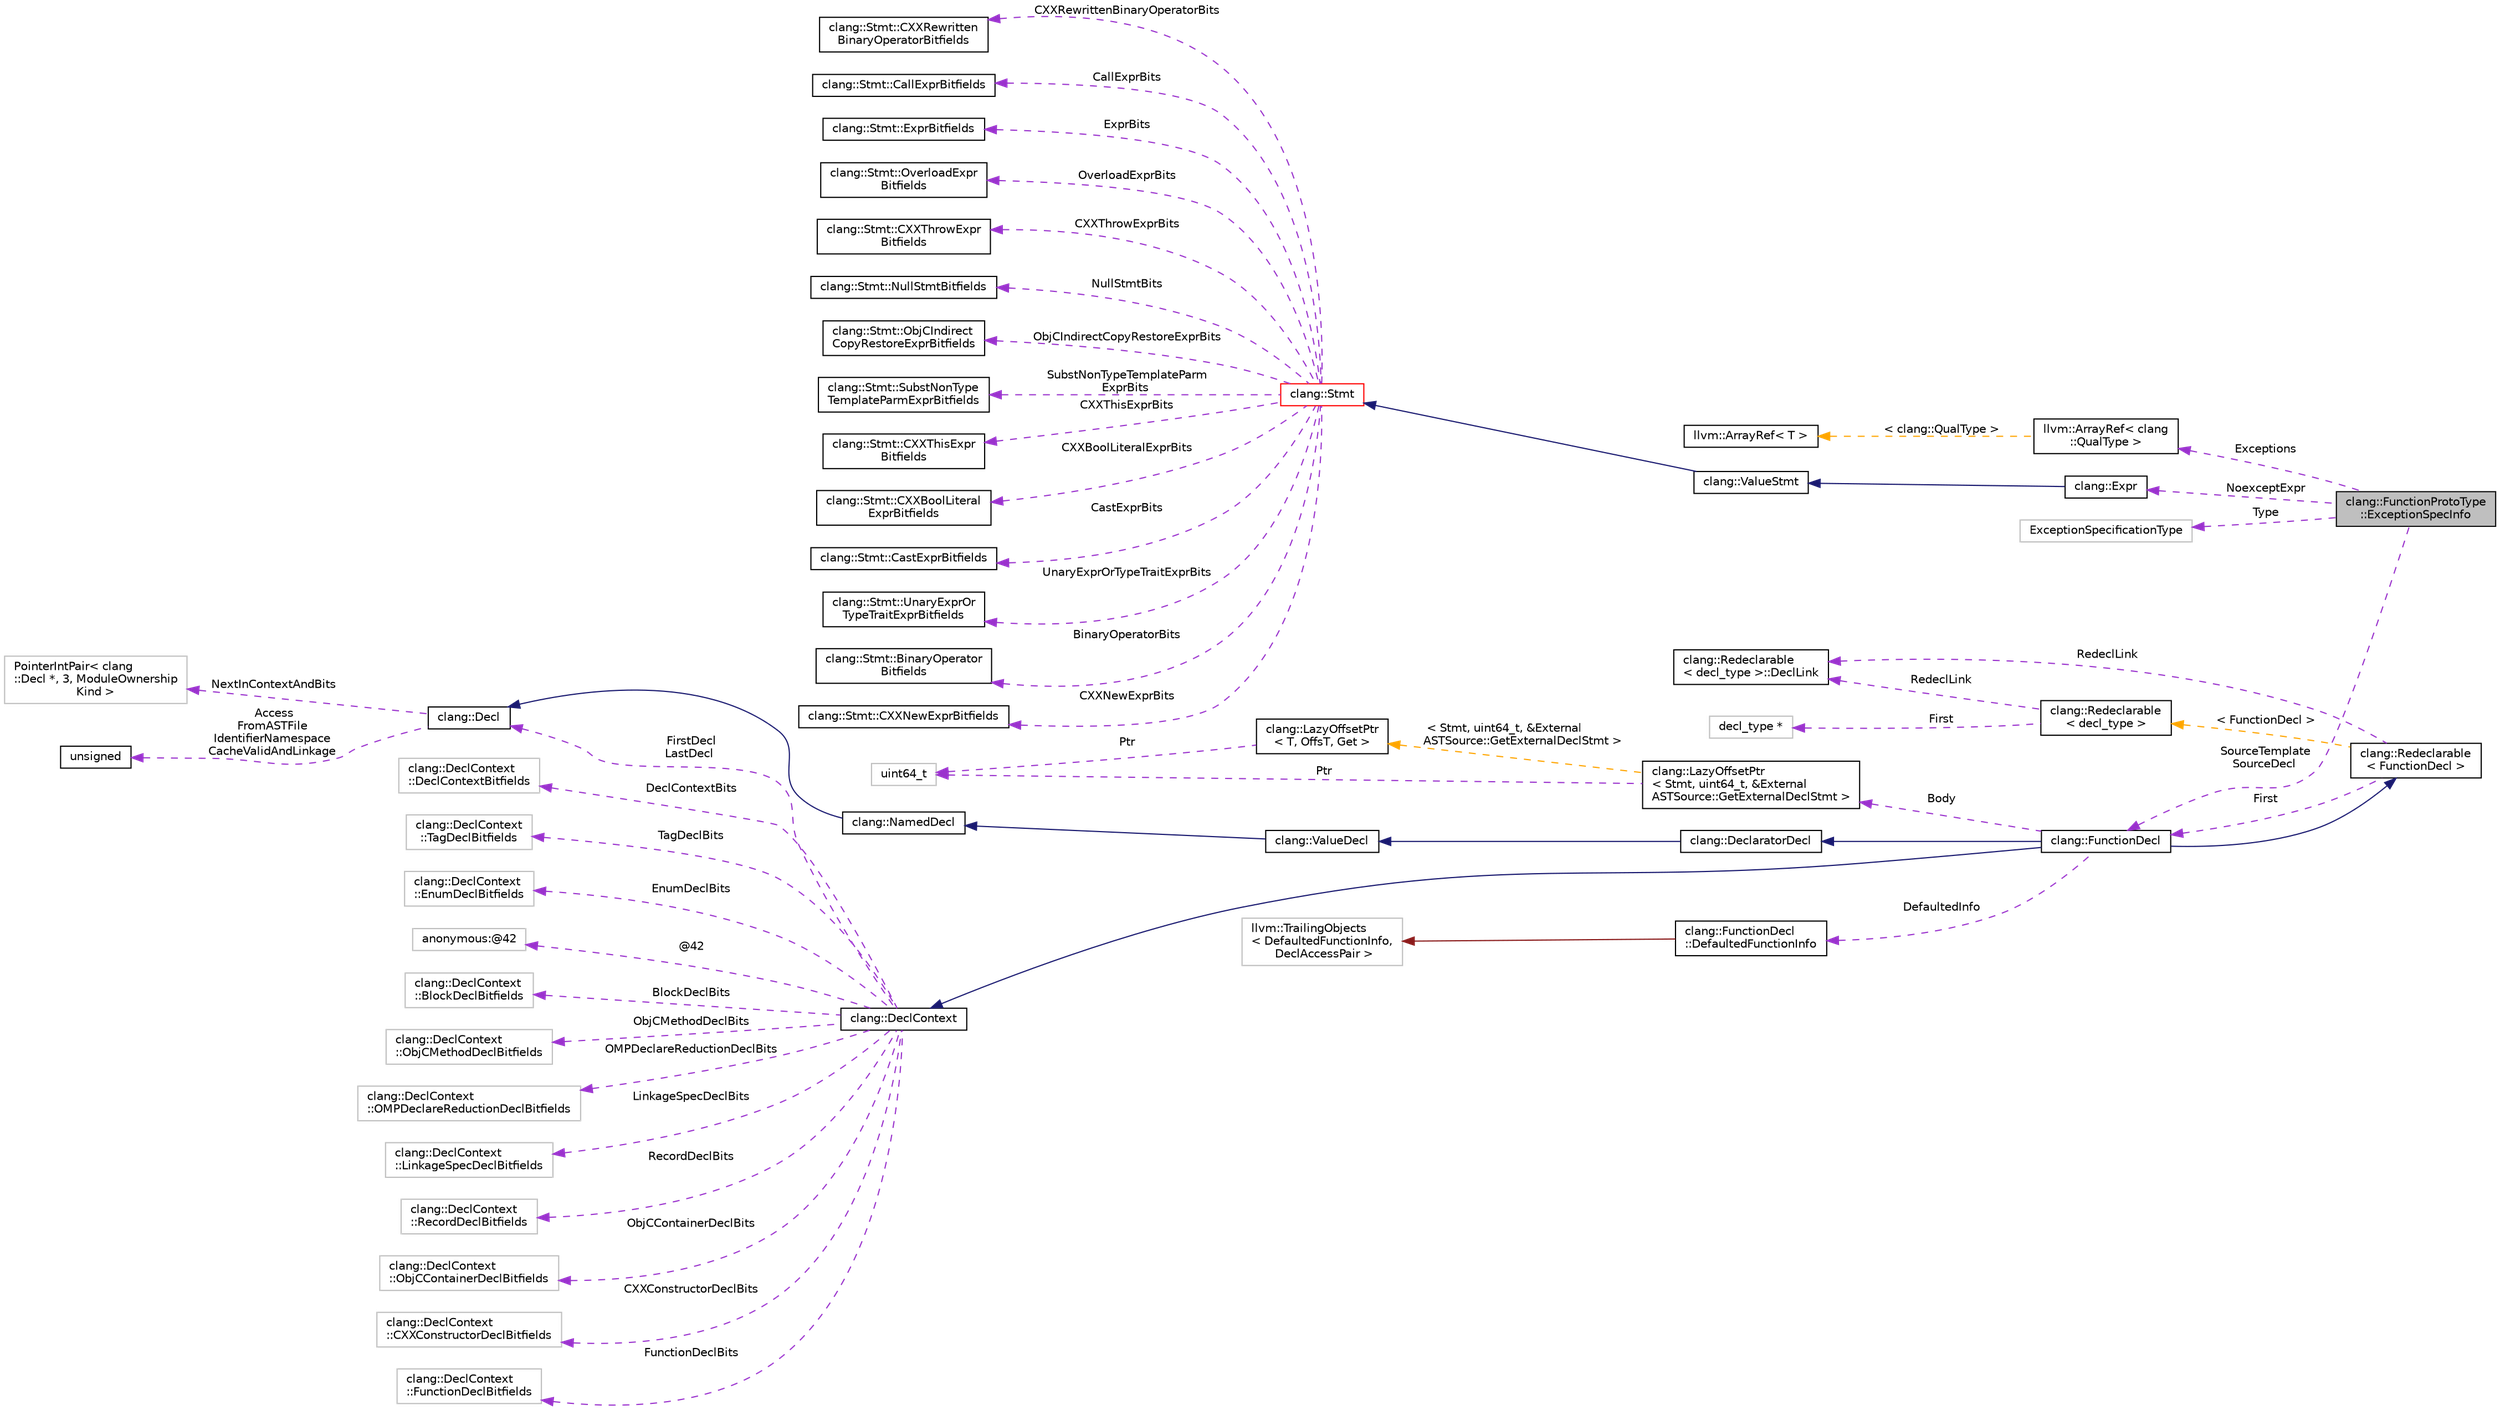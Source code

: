 digraph "clang::FunctionProtoType::ExceptionSpecInfo"
{
 // LATEX_PDF_SIZE
  bgcolor="transparent";
  edge [fontname="Helvetica",fontsize="10",labelfontname="Helvetica",labelfontsize="10"];
  node [fontname="Helvetica",fontsize="10",shape=record];
  rankdir="LR";
  Node1 [label="clang::FunctionProtoType\l::ExceptionSpecInfo",height=0.2,width=0.4,color="black", fillcolor="grey75", style="filled", fontcolor="black",tooltip="Holds information about the various types of exception specification."];
  Node2 -> Node1 [dir="back",color="darkorchid3",fontsize="10",style="dashed",label=" Exceptions" ,fontname="Helvetica"];
  Node2 [label="llvm::ArrayRef\< clang\l::QualType \>",height=0.2,width=0.4,color="black",URL="$classllvm_1_1ArrayRef.html",tooltip=" "];
  Node3 -> Node2 [dir="back",color="orange",fontsize="10",style="dashed",label=" \< clang::QualType \>" ,fontname="Helvetica"];
  Node3 [label="llvm::ArrayRef\< T \>",height=0.2,width=0.4,color="black",URL="$classllvm_1_1ArrayRef.html",tooltip=" "];
  Node4 -> Node1 [dir="back",color="darkorchid3",fontsize="10",style="dashed",label=" SourceTemplate\nSourceDecl" ,fontname="Helvetica"];
  Node4 [label="clang::FunctionDecl",height=0.2,width=0.4,color="black",URL="$classclang_1_1FunctionDecl.html",tooltip="Represents a function declaration or definition."];
  Node5 -> Node4 [dir="back",color="midnightblue",fontsize="10",style="solid",fontname="Helvetica"];
  Node5 [label="clang::DeclaratorDecl",height=0.2,width=0.4,color="black",URL="$classclang_1_1DeclaratorDecl.html",tooltip="Represents a ValueDecl that came out of a declarator."];
  Node6 -> Node5 [dir="back",color="midnightblue",fontsize="10",style="solid",fontname="Helvetica"];
  Node6 [label="clang::ValueDecl",height=0.2,width=0.4,color="black",URL="$classclang_1_1ValueDecl.html",tooltip="Represent the declaration of a variable (in which case it is an lvalue) a function (in which case it ..."];
  Node7 -> Node6 [dir="back",color="midnightblue",fontsize="10",style="solid",fontname="Helvetica"];
  Node7 [label="clang::NamedDecl",height=0.2,width=0.4,color="black",URL="$classclang_1_1NamedDecl.html",tooltip="This represents a decl that may have a name."];
  Node8 -> Node7 [dir="back",color="midnightblue",fontsize="10",style="solid",fontname="Helvetica"];
  Node8 [label="clang::Decl",height=0.2,width=0.4,color="black",URL="$classclang_1_1Decl.html",tooltip="Decl - This represents one declaration (or definition), e.g."];
  Node9 -> Node8 [dir="back",color="darkorchid3",fontsize="10",style="dashed",label=" NextInContextAndBits" ,fontname="Helvetica"];
  Node9 [label="PointerIntPair\< clang\l::Decl *, 3, ModuleOwnership\lKind \>",height=0.2,width=0.4,color="grey75",tooltip=" "];
  Node10 -> Node8 [dir="back",color="darkorchid3",fontsize="10",style="dashed",label=" Access\nFromASTFile\nIdentifierNamespace\nCacheValidAndLinkage" ,fontname="Helvetica"];
  Node10 [label="unsigned",height=0.2,width=0.4,color="black",URL="$classunsigned.html",tooltip=" "];
  Node11 -> Node4 [dir="back",color="midnightblue",fontsize="10",style="solid",fontname="Helvetica"];
  Node11 [label="clang::DeclContext",height=0.2,width=0.4,color="black",URL="$classclang_1_1DeclContext.html",tooltip="DeclContext - This is used only as base class of specific decl types that can act as declaration cont..."];
  Node12 -> Node11 [dir="back",color="darkorchid3",fontsize="10",style="dashed",label=" TagDeclBits" ,fontname="Helvetica"];
  Node12 [label="clang::DeclContext\l::TagDeclBitfields",height=0.2,width=0.4,color="grey75",tooltip="Stores the bits used by TagDecl."];
  Node13 -> Node11 [dir="back",color="darkorchid3",fontsize="10",style="dashed",label=" EnumDeclBits" ,fontname="Helvetica"];
  Node13 [label="clang::DeclContext\l::EnumDeclBitfields",height=0.2,width=0.4,color="grey75",tooltip="Stores the bits used by EnumDecl."];
  Node14 -> Node11 [dir="back",color="darkorchid3",fontsize="10",style="dashed",label=" @42" ,fontname="Helvetica"];
  Node14 [label="anonymous:@42",height=0.2,width=0.4,color="grey75",tooltip=" "];
  Node15 -> Node11 [dir="back",color="darkorchid3",fontsize="10",style="dashed",label=" BlockDeclBits" ,fontname="Helvetica"];
  Node15 [label="clang::DeclContext\l::BlockDeclBitfields",height=0.2,width=0.4,color="grey75",tooltip="Stores the bits used by BlockDecl."];
  Node16 -> Node11 [dir="back",color="darkorchid3",fontsize="10",style="dashed",label=" ObjCMethodDeclBits" ,fontname="Helvetica"];
  Node16 [label="clang::DeclContext\l::ObjCMethodDeclBitfields",height=0.2,width=0.4,color="grey75",tooltip="Stores the bits used by ObjCMethodDecl."];
  Node17 -> Node11 [dir="back",color="darkorchid3",fontsize="10",style="dashed",label=" OMPDeclareReductionDeclBits" ,fontname="Helvetica"];
  Node17 [label="clang::DeclContext\l::OMPDeclareReductionDeclBitfields",height=0.2,width=0.4,color="grey75",tooltip="Stores the bits used by OMPDeclareReductionDecl."];
  Node18 -> Node11 [dir="back",color="darkorchid3",fontsize="10",style="dashed",label=" LinkageSpecDeclBits" ,fontname="Helvetica"];
  Node18 [label="clang::DeclContext\l::LinkageSpecDeclBitfields",height=0.2,width=0.4,color="grey75",tooltip="Stores the bits used by LinkageSpecDecl."];
  Node19 -> Node11 [dir="back",color="darkorchid3",fontsize="10",style="dashed",label=" RecordDeclBits" ,fontname="Helvetica"];
  Node19 [label="clang::DeclContext\l::RecordDeclBitfields",height=0.2,width=0.4,color="grey75",tooltip="Stores the bits used by RecordDecl."];
  Node20 -> Node11 [dir="back",color="darkorchid3",fontsize="10",style="dashed",label=" ObjCContainerDeclBits" ,fontname="Helvetica"];
  Node20 [label="clang::DeclContext\l::ObjCContainerDeclBitfields",height=0.2,width=0.4,color="grey75",tooltip="Stores the bits used by ObjCContainerDecl."];
  Node21 -> Node11 [dir="back",color="darkorchid3",fontsize="10",style="dashed",label=" CXXConstructorDeclBits" ,fontname="Helvetica"];
  Node21 [label="clang::DeclContext\l::CXXConstructorDeclBitfields",height=0.2,width=0.4,color="grey75",tooltip="Stores the bits used by CXXConstructorDecl."];
  Node22 -> Node11 [dir="back",color="darkorchid3",fontsize="10",style="dashed",label=" FunctionDeclBits" ,fontname="Helvetica"];
  Node22 [label="clang::DeclContext\l::FunctionDeclBitfields",height=0.2,width=0.4,color="grey75",tooltip="Stores the bits used by FunctionDecl."];
  Node23 -> Node11 [dir="back",color="darkorchid3",fontsize="10",style="dashed",label=" DeclContextBits" ,fontname="Helvetica"];
  Node23 [label="clang::DeclContext\l::DeclContextBitfields",height=0.2,width=0.4,color="grey75",tooltip="Stores the bits used by DeclContext."];
  Node8 -> Node11 [dir="back",color="darkorchid3",fontsize="10",style="dashed",label=" FirstDecl\nLastDecl" ,fontname="Helvetica"];
  Node24 -> Node4 [dir="back",color="midnightblue",fontsize="10",style="solid",fontname="Helvetica"];
  Node24 [label="clang::Redeclarable\l\< FunctionDecl \>",height=0.2,width=0.4,color="black",URL="$classclang_1_1Redeclarable.html",tooltip=" "];
  Node25 -> Node24 [dir="back",color="darkorchid3",fontsize="10",style="dashed",label=" RedeclLink" ,fontname="Helvetica"];
  Node25 [label="clang::Redeclarable\l\< decl_type \>::DeclLink",height=0.2,width=0.4,color="black",URL="$classclang_1_1Redeclarable_1_1DeclLink.html",tooltip=" "];
  Node4 -> Node24 [dir="back",color="darkorchid3",fontsize="10",style="dashed",label=" First" ,fontname="Helvetica"];
  Node26 -> Node24 [dir="back",color="orange",fontsize="10",style="dashed",label=" \< FunctionDecl \>" ,fontname="Helvetica"];
  Node26 [label="clang::Redeclarable\l\< decl_type \>",height=0.2,width=0.4,color="black",URL="$classclang_1_1Redeclarable.html",tooltip="Provides common interface for the Decls that can be redeclared."];
  Node25 -> Node26 [dir="back",color="darkorchid3",fontsize="10",style="dashed",label=" RedeclLink" ,fontname="Helvetica"];
  Node27 -> Node26 [dir="back",color="darkorchid3",fontsize="10",style="dashed",label=" First" ,fontname="Helvetica"];
  Node27 [label="decl_type *",height=0.2,width=0.4,color="grey75",tooltip=" "];
  Node28 -> Node4 [dir="back",color="darkorchid3",fontsize="10",style="dashed",label=" DefaultedInfo" ,fontname="Helvetica"];
  Node28 [label="clang::FunctionDecl\l::DefaultedFunctionInfo",height=0.2,width=0.4,color="black",URL="$classclang_1_1FunctionDecl_1_1DefaultedFunctionInfo.html",tooltip="Stashed information about a defaulted function definition whose body has not yet been lazily generate..."];
  Node29 -> Node28 [dir="back",color="firebrick4",fontsize="10",style="solid",fontname="Helvetica"];
  Node29 [label="llvm::TrailingObjects\l\< DefaultedFunctionInfo,\l DeclAccessPair \>",height=0.2,width=0.4,color="grey75",tooltip=" "];
  Node30 -> Node4 [dir="back",color="darkorchid3",fontsize="10",style="dashed",label=" Body" ,fontname="Helvetica"];
  Node30 [label="clang::LazyOffsetPtr\l\< Stmt, uint64_t, &External\lASTSource::GetExternalDeclStmt \>",height=0.2,width=0.4,color="black",URL="$structclang_1_1LazyOffsetPtr.html",tooltip=" "];
  Node31 -> Node30 [dir="back",color="darkorchid3",fontsize="10",style="dashed",label=" Ptr" ,fontname="Helvetica"];
  Node31 [label="uint64_t",height=0.2,width=0.4,color="grey75",tooltip=" "];
  Node32 -> Node30 [dir="back",color="orange",fontsize="10",style="dashed",label=" \< Stmt, uint64_t, &External\lASTSource::GetExternalDeclStmt \>" ,fontname="Helvetica"];
  Node32 [label="clang::LazyOffsetPtr\l\< T, OffsT, Get \>",height=0.2,width=0.4,color="black",URL="$structclang_1_1LazyOffsetPtr.html",tooltip="A lazy pointer to an AST node (of base type T) that resides within an external AST source."];
  Node31 -> Node32 [dir="back",color="darkorchid3",fontsize="10",style="dashed",label=" Ptr" ,fontname="Helvetica"];
  Node33 -> Node1 [dir="back",color="darkorchid3",fontsize="10",style="dashed",label=" NoexceptExpr" ,fontname="Helvetica"];
  Node33 [label="clang::Expr",height=0.2,width=0.4,color="black",URL="$classclang_1_1Expr.html",tooltip="This represents one expression."];
  Node34 -> Node33 [dir="back",color="midnightblue",fontsize="10",style="solid",fontname="Helvetica"];
  Node34 [label="clang::ValueStmt",height=0.2,width=0.4,color="black",URL="$classclang_1_1ValueStmt.html",tooltip="Represents a statement that could possibly have a value and type."];
  Node35 -> Node34 [dir="back",color="midnightblue",fontsize="10",style="solid",fontname="Helvetica"];
  Node35 [label="clang::Stmt",height=0.2,width=0.4,color="red",URL="$classclang_1_1Stmt.html",tooltip="Stmt - This represents one statement."];
  Node36 -> Node35 [dir="back",color="darkorchid3",fontsize="10",style="dashed",label=" CXXThrowExprBits" ,fontname="Helvetica"];
  Node36 [label="clang::Stmt::CXXThrowExpr\lBitfields",height=0.2,width=0.4,color="black",URL="$classclang_1_1Stmt_1_1CXXThrowExprBitfields.html",tooltip=" "];
  Node37 -> Node35 [dir="back",color="darkorchid3",fontsize="10",style="dashed",label=" NullStmtBits" ,fontname="Helvetica"];
  Node37 [label="clang::Stmt::NullStmtBitfields",height=0.2,width=0.4,color="black",URL="$classclang_1_1Stmt_1_1NullStmtBitfields.html",tooltip=" "];
  Node38 -> Node35 [dir="back",color="darkorchid3",fontsize="10",style="dashed",label=" ObjCIndirectCopyRestoreExprBits" ,fontname="Helvetica"];
  Node38 [label="clang::Stmt::ObjCIndirect\lCopyRestoreExprBitfields",height=0.2,width=0.4,color="black",URL="$classclang_1_1Stmt_1_1ObjCIndirectCopyRestoreExprBitfields.html",tooltip=" "];
  Node39 -> Node35 [dir="back",color="darkorchid3",fontsize="10",style="dashed",label=" SubstNonTypeTemplateParm\lExprBits" ,fontname="Helvetica"];
  Node39 [label="clang::Stmt::SubstNonType\lTemplateParmExprBitfields",height=0.2,width=0.4,color="black",URL="$classclang_1_1Stmt_1_1SubstNonTypeTemplateParmExprBitfields.html",tooltip=" "];
  Node40 -> Node35 [dir="back",color="darkorchid3",fontsize="10",style="dashed",label=" CXXThisExprBits" ,fontname="Helvetica"];
  Node40 [label="clang::Stmt::CXXThisExpr\lBitfields",height=0.2,width=0.4,color="black",URL="$classclang_1_1Stmt_1_1CXXThisExprBitfields.html",tooltip=" "];
  Node41 -> Node35 [dir="back",color="darkorchid3",fontsize="10",style="dashed",label=" CXXBoolLiteralExprBits" ,fontname="Helvetica"];
  Node41 [label="clang::Stmt::CXXBoolLiteral\lExprBitfields",height=0.2,width=0.4,color="black",URL="$classclang_1_1Stmt_1_1CXXBoolLiteralExprBitfields.html",tooltip=" "];
  Node42 -> Node35 [dir="back",color="darkorchid3",fontsize="10",style="dashed",label=" CastExprBits" ,fontname="Helvetica"];
  Node42 [label="clang::Stmt::CastExprBitfields",height=0.2,width=0.4,color="black",URL="$classclang_1_1Stmt_1_1CastExprBitfields.html",tooltip=" "];
  Node43 -> Node35 [dir="back",color="darkorchid3",fontsize="10",style="dashed",label=" UnaryExprOrTypeTraitExprBits" ,fontname="Helvetica"];
  Node43 [label="clang::Stmt::UnaryExprOr\lTypeTraitExprBitfields",height=0.2,width=0.4,color="black",URL="$classclang_1_1Stmt_1_1UnaryExprOrTypeTraitExprBitfields.html",tooltip=" "];
  Node44 -> Node35 [dir="back",color="darkorchid3",fontsize="10",style="dashed",label=" BinaryOperatorBits" ,fontname="Helvetica"];
  Node44 [label="clang::Stmt::BinaryOperator\lBitfields",height=0.2,width=0.4,color="black",URL="$classclang_1_1Stmt_1_1BinaryOperatorBitfields.html",tooltip=" "];
  Node45 -> Node35 [dir="back",color="darkorchid3",fontsize="10",style="dashed",label=" CXXNewExprBits" ,fontname="Helvetica"];
  Node45 [label="clang::Stmt::CXXNewExprBitfields",height=0.2,width=0.4,color="black",URL="$classclang_1_1Stmt_1_1CXXNewExprBitfields.html",tooltip=" "];
  Node46 -> Node35 [dir="back",color="darkorchid3",fontsize="10",style="dashed",label=" CXXRewrittenBinaryOperatorBits" ,fontname="Helvetica"];
  Node46 [label="clang::Stmt::CXXRewritten\lBinaryOperatorBitfields",height=0.2,width=0.4,color="black",URL="$classclang_1_1Stmt_1_1CXXRewrittenBinaryOperatorBitfields.html",tooltip=" "];
  Node47 -> Node35 [dir="back",color="darkorchid3",fontsize="10",style="dashed",label=" CallExprBits" ,fontname="Helvetica"];
  Node47 [label="clang::Stmt::CallExprBitfields",height=0.2,width=0.4,color="black",URL="$classclang_1_1Stmt_1_1CallExprBitfields.html",tooltip=" "];
  Node48 -> Node35 [dir="back",color="darkorchid3",fontsize="10",style="dashed",label=" ExprBits" ,fontname="Helvetica"];
  Node48 [label="clang::Stmt::ExprBitfields",height=0.2,width=0.4,color="black",URL="$classclang_1_1Stmt_1_1ExprBitfields.html",tooltip=" "];
  Node49 -> Node35 [dir="back",color="darkorchid3",fontsize="10",style="dashed",label=" OverloadExprBits" ,fontname="Helvetica"];
  Node49 [label="clang::Stmt::OverloadExpr\lBitfields",height=0.2,width=0.4,color="black",URL="$classclang_1_1Stmt_1_1OverloadExprBitfields.html",tooltip=" "];
  Node99 -> Node1 [dir="back",color="darkorchid3",fontsize="10",style="dashed",label=" Type" ,fontname="Helvetica"];
  Node99 [label="ExceptionSpecificationType",height=0.2,width=0.4,color="grey75",tooltip=" "];
}
